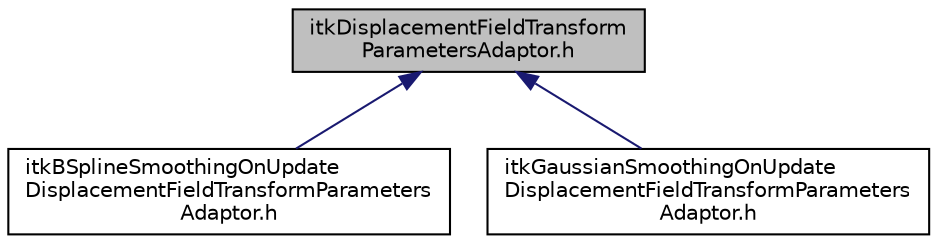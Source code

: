 digraph "itkDisplacementFieldTransformParametersAdaptor.h"
{
 // LATEX_PDF_SIZE
  edge [fontname="Helvetica",fontsize="10",labelfontname="Helvetica",labelfontsize="10"];
  node [fontname="Helvetica",fontsize="10",shape=record];
  Node1 [label="itkDisplacementFieldTransform\lParametersAdaptor.h",height=0.2,width=0.4,color="black", fillcolor="grey75", style="filled", fontcolor="black",tooltip=" "];
  Node1 -> Node2 [dir="back",color="midnightblue",fontsize="10",style="solid",fontname="Helvetica"];
  Node2 [label="itkBSplineSmoothingOnUpdate\lDisplacementFieldTransformParameters\lAdaptor.h",height=0.2,width=0.4,color="black", fillcolor="white", style="filled",URL="$itkBSplineSmoothingOnUpdateDisplacementFieldTransformParametersAdaptor_8h.html",tooltip=" "];
  Node1 -> Node3 [dir="back",color="midnightblue",fontsize="10",style="solid",fontname="Helvetica"];
  Node3 [label="itkGaussianSmoothingOnUpdate\lDisplacementFieldTransformParameters\lAdaptor.h",height=0.2,width=0.4,color="black", fillcolor="white", style="filled",URL="$itkGaussianSmoothingOnUpdateDisplacementFieldTransformParametersAdaptor_8h.html",tooltip=" "];
}
